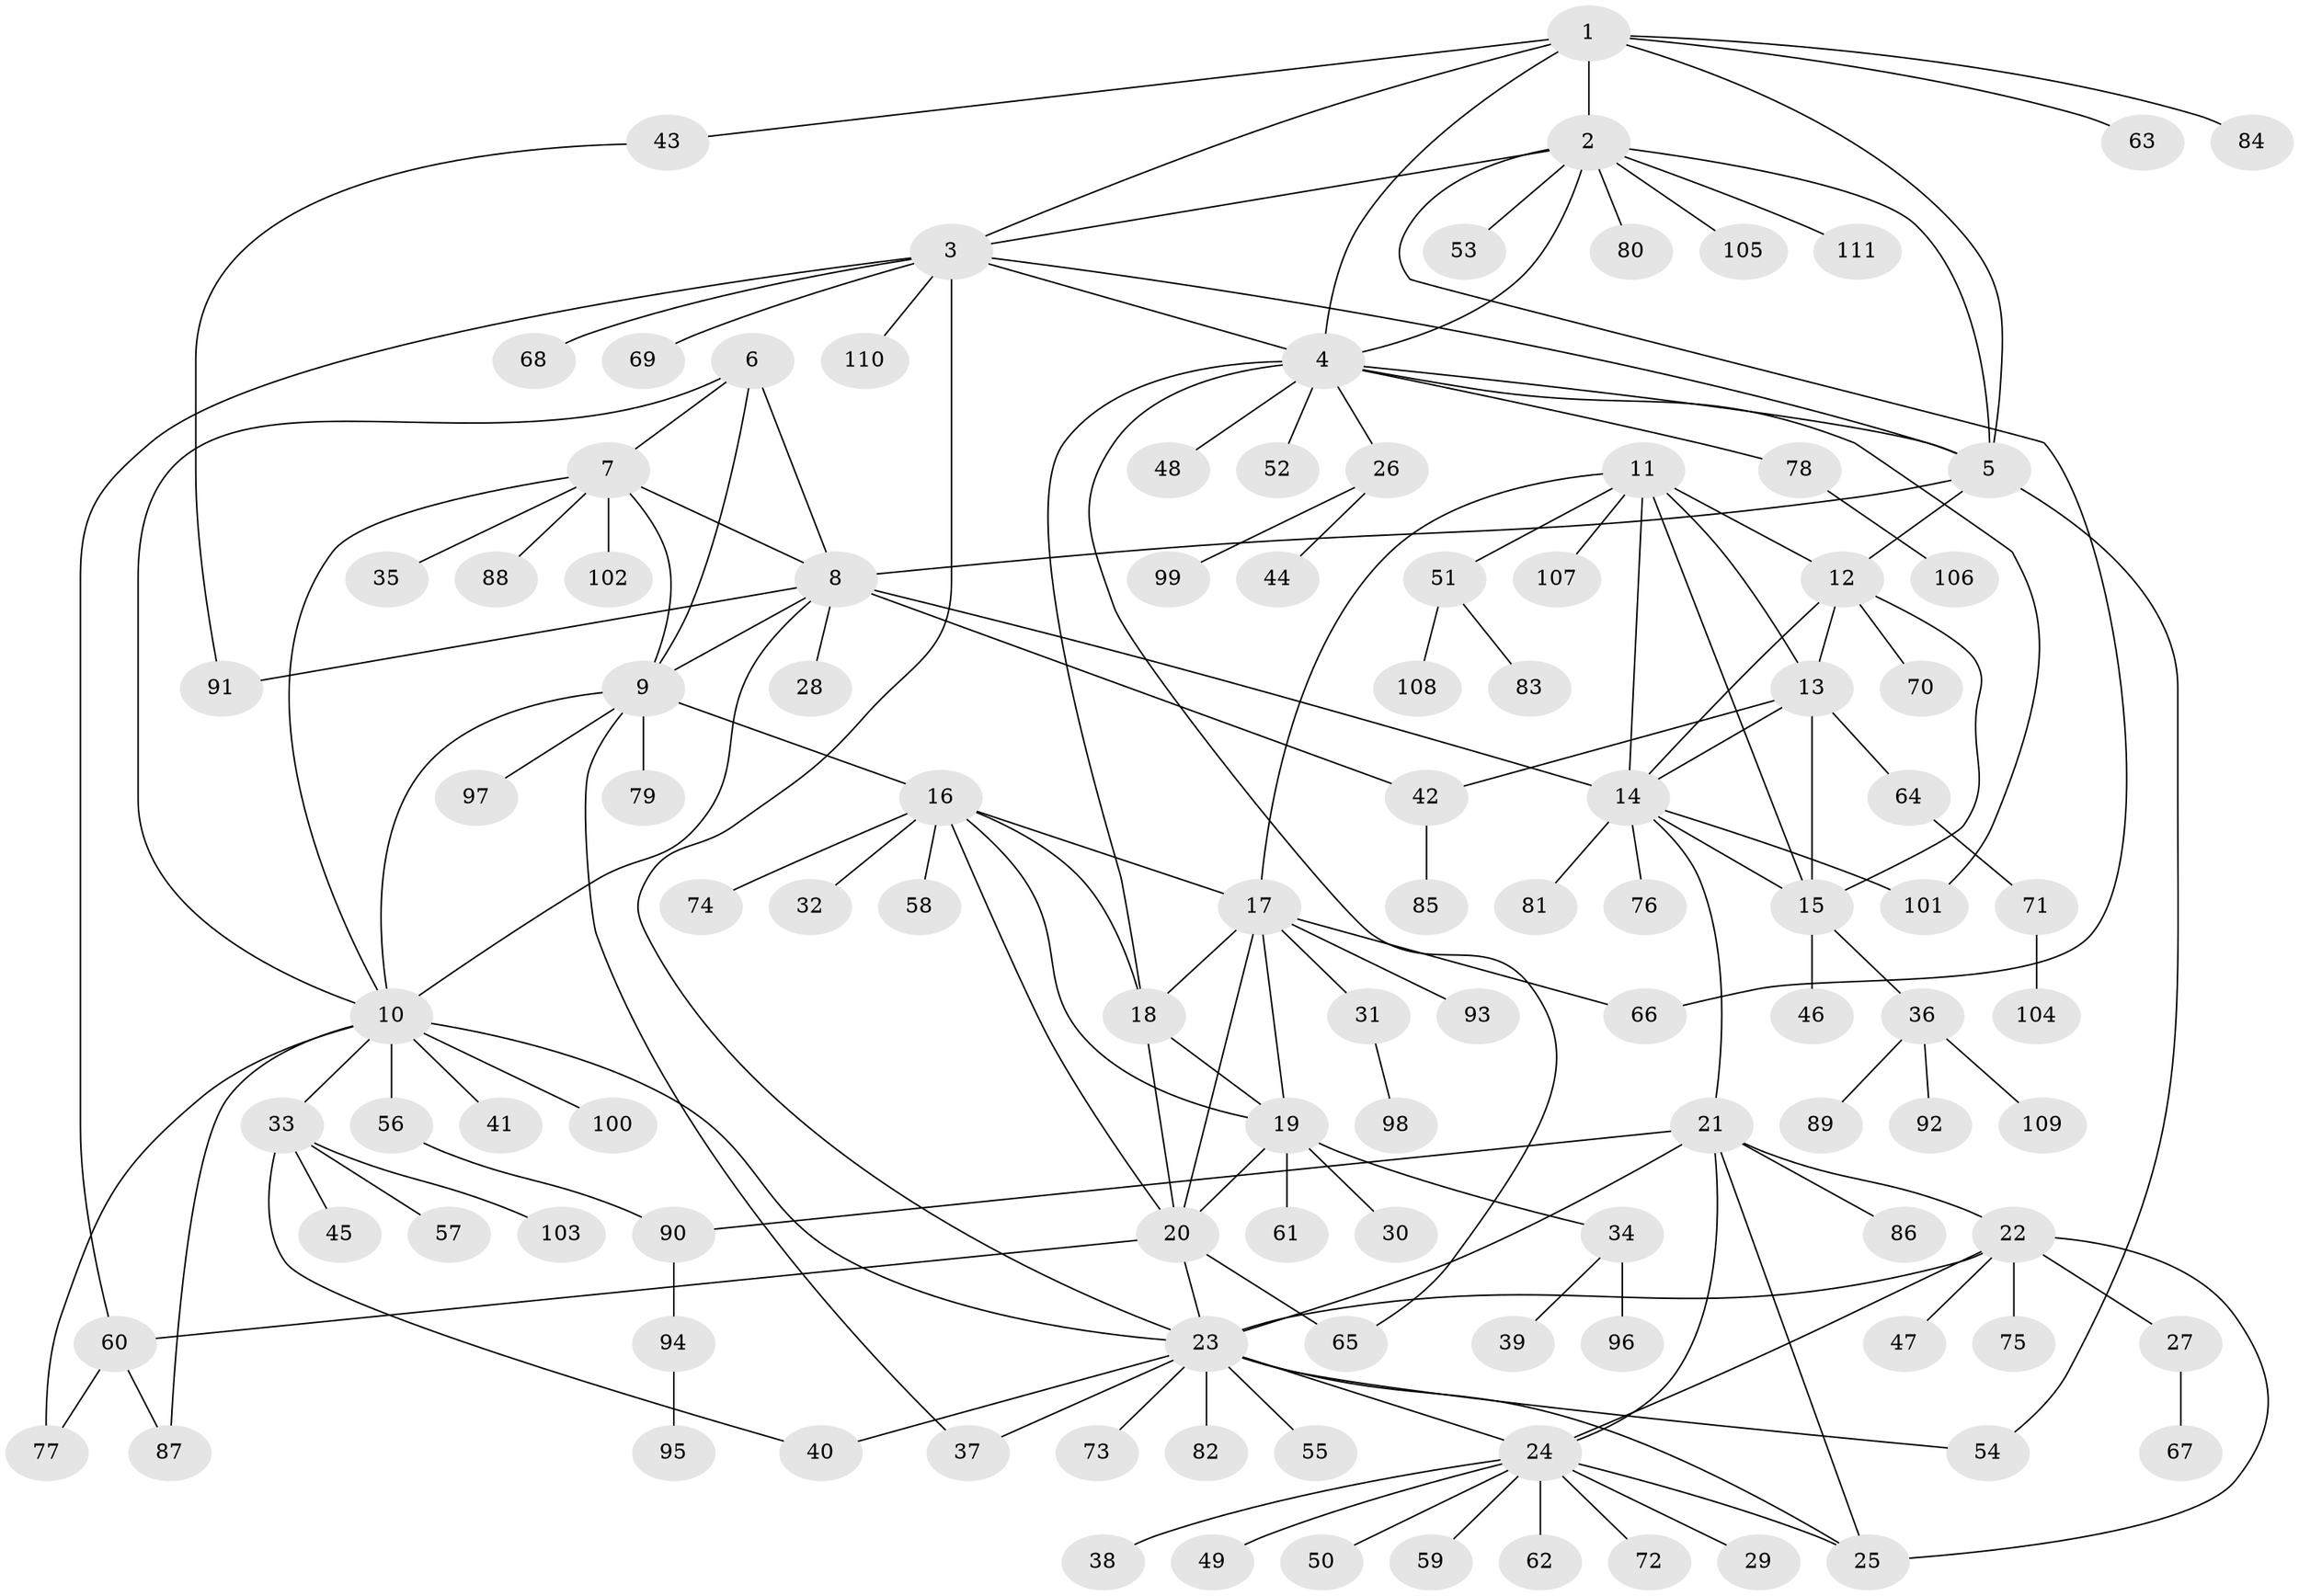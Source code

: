 // Generated by graph-tools (version 1.1) at 2025/15/03/09/25 04:15:49]
// undirected, 111 vertices, 158 edges
graph export_dot {
graph [start="1"]
  node [color=gray90,style=filled];
  1;
  2;
  3;
  4;
  5;
  6;
  7;
  8;
  9;
  10;
  11;
  12;
  13;
  14;
  15;
  16;
  17;
  18;
  19;
  20;
  21;
  22;
  23;
  24;
  25;
  26;
  27;
  28;
  29;
  30;
  31;
  32;
  33;
  34;
  35;
  36;
  37;
  38;
  39;
  40;
  41;
  42;
  43;
  44;
  45;
  46;
  47;
  48;
  49;
  50;
  51;
  52;
  53;
  54;
  55;
  56;
  57;
  58;
  59;
  60;
  61;
  62;
  63;
  64;
  65;
  66;
  67;
  68;
  69;
  70;
  71;
  72;
  73;
  74;
  75;
  76;
  77;
  78;
  79;
  80;
  81;
  82;
  83;
  84;
  85;
  86;
  87;
  88;
  89;
  90;
  91;
  92;
  93;
  94;
  95;
  96;
  97;
  98;
  99;
  100;
  101;
  102;
  103;
  104;
  105;
  106;
  107;
  108;
  109;
  110;
  111;
  1 -- 2;
  1 -- 3;
  1 -- 4;
  1 -- 5;
  1 -- 43;
  1 -- 63;
  1 -- 84;
  2 -- 3;
  2 -- 4;
  2 -- 5;
  2 -- 53;
  2 -- 66;
  2 -- 80;
  2 -- 105;
  2 -- 111;
  3 -- 4;
  3 -- 5;
  3 -- 23;
  3 -- 60;
  3 -- 68;
  3 -- 69;
  3 -- 110;
  4 -- 5;
  4 -- 18;
  4 -- 26;
  4 -- 48;
  4 -- 52;
  4 -- 65;
  4 -- 78;
  4 -- 101;
  5 -- 8;
  5 -- 12;
  5 -- 54;
  6 -- 7;
  6 -- 8;
  6 -- 9;
  6 -- 10;
  7 -- 8;
  7 -- 9;
  7 -- 10;
  7 -- 35;
  7 -- 88;
  7 -- 102;
  8 -- 9;
  8 -- 10;
  8 -- 14;
  8 -- 28;
  8 -- 42;
  8 -- 91;
  9 -- 10;
  9 -- 16;
  9 -- 37;
  9 -- 79;
  9 -- 97;
  10 -- 23;
  10 -- 33;
  10 -- 41;
  10 -- 56;
  10 -- 77;
  10 -- 87;
  10 -- 100;
  11 -- 12;
  11 -- 13;
  11 -- 14;
  11 -- 15;
  11 -- 17;
  11 -- 51;
  11 -- 107;
  12 -- 13;
  12 -- 14;
  12 -- 15;
  12 -- 70;
  13 -- 14;
  13 -- 15;
  13 -- 42;
  13 -- 64;
  14 -- 15;
  14 -- 21;
  14 -- 76;
  14 -- 81;
  14 -- 101;
  15 -- 36;
  15 -- 46;
  16 -- 17;
  16 -- 18;
  16 -- 19;
  16 -- 20;
  16 -- 32;
  16 -- 58;
  16 -- 74;
  17 -- 18;
  17 -- 19;
  17 -- 20;
  17 -- 31;
  17 -- 66;
  17 -- 93;
  18 -- 19;
  18 -- 20;
  19 -- 20;
  19 -- 30;
  19 -- 34;
  19 -- 61;
  20 -- 23;
  20 -- 60;
  20 -- 65;
  21 -- 22;
  21 -- 23;
  21 -- 24;
  21 -- 25;
  21 -- 86;
  21 -- 90;
  22 -- 23;
  22 -- 24;
  22 -- 25;
  22 -- 27;
  22 -- 47;
  22 -- 75;
  23 -- 24;
  23 -- 25;
  23 -- 37;
  23 -- 40;
  23 -- 54;
  23 -- 55;
  23 -- 73;
  23 -- 82;
  24 -- 25;
  24 -- 29;
  24 -- 38;
  24 -- 49;
  24 -- 50;
  24 -- 59;
  24 -- 62;
  24 -- 72;
  26 -- 44;
  26 -- 99;
  27 -- 67;
  31 -- 98;
  33 -- 40;
  33 -- 45;
  33 -- 57;
  33 -- 103;
  34 -- 39;
  34 -- 96;
  36 -- 89;
  36 -- 92;
  36 -- 109;
  42 -- 85;
  43 -- 91;
  51 -- 83;
  51 -- 108;
  56 -- 90;
  60 -- 77;
  60 -- 87;
  64 -- 71;
  71 -- 104;
  78 -- 106;
  90 -- 94;
  94 -- 95;
}
